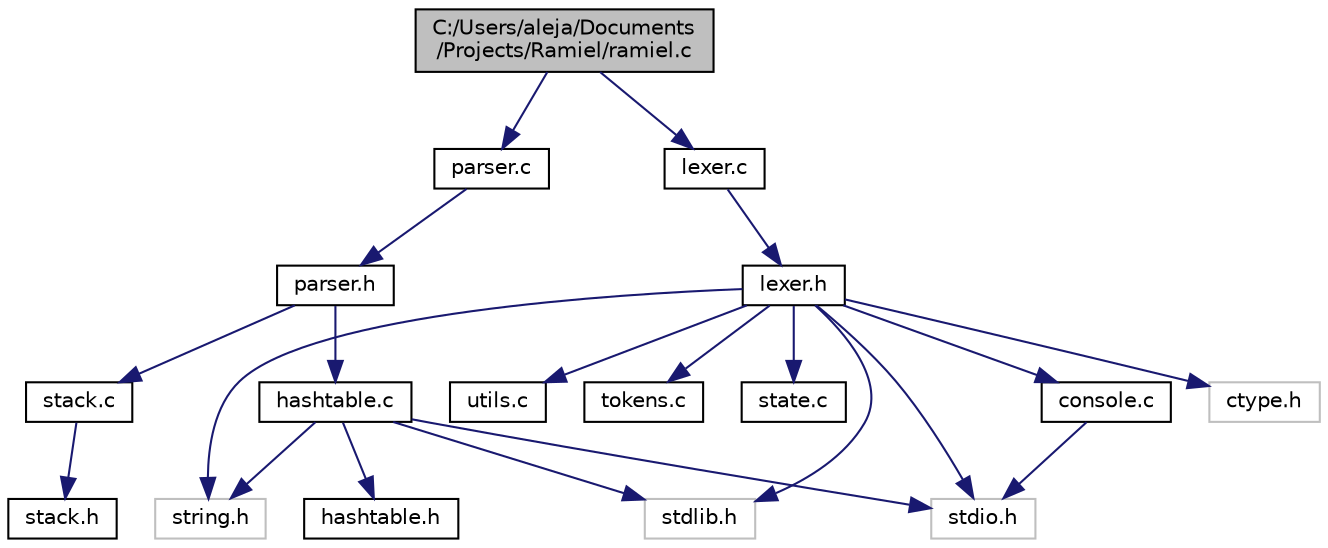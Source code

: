 digraph "C:/Users/aleja/Documents/Projects/Ramiel/ramiel.c"
{
  edge [fontname="Helvetica",fontsize="10",labelfontname="Helvetica",labelfontsize="10"];
  node [fontname="Helvetica",fontsize="10",shape=record];
  Node0 [label="C:/Users/aleja/Documents\l/Projects/Ramiel/ramiel.c",height=0.2,width=0.4,color="black", fillcolor="grey75", style="filled", fontcolor="black"];
  Node0 -> Node1 [color="midnightblue",fontsize="10",style="solid"];
  Node1 [label="lexer.c",height=0.2,width=0.4,color="black", fillcolor="white", style="filled",URL="$lexer_8c.html"];
  Node1 -> Node2 [color="midnightblue",fontsize="10",style="solid"];
  Node2 [label="lexer.h",height=0.2,width=0.4,color="black", fillcolor="white", style="filled",URL="$lexer_8h.html"];
  Node2 -> Node3 [color="midnightblue",fontsize="10",style="solid"];
  Node3 [label="stdlib.h",height=0.2,width=0.4,color="grey75", fillcolor="white", style="filled"];
  Node2 -> Node4 [color="midnightblue",fontsize="10",style="solid"];
  Node4 [label="stdio.h",height=0.2,width=0.4,color="grey75", fillcolor="white", style="filled"];
  Node2 -> Node5 [color="midnightblue",fontsize="10",style="solid"];
  Node5 [label="ctype.h",height=0.2,width=0.4,color="grey75", fillcolor="white", style="filled"];
  Node2 -> Node6 [color="midnightblue",fontsize="10",style="solid"];
  Node6 [label="string.h",height=0.2,width=0.4,color="grey75", fillcolor="white", style="filled"];
  Node2 -> Node7 [color="midnightblue",fontsize="10",style="solid"];
  Node7 [label="utils.c",height=0.2,width=0.4,color="black", fillcolor="white", style="filled",URL="$utils_8c.html"];
  Node2 -> Node8 [color="midnightblue",fontsize="10",style="solid"];
  Node8 [label="tokens.c",height=0.2,width=0.4,color="black", fillcolor="white", style="filled",URL="$tokens_8c.html"];
  Node2 -> Node9 [color="midnightblue",fontsize="10",style="solid"];
  Node9 [label="state.c",height=0.2,width=0.4,color="black", fillcolor="white", style="filled",URL="$state_8c.html"];
  Node2 -> Node10 [color="midnightblue",fontsize="10",style="solid"];
  Node10 [label="console.c",height=0.2,width=0.4,color="black", fillcolor="white", style="filled",URL="$console_8c.html"];
  Node10 -> Node4 [color="midnightblue",fontsize="10",style="solid"];
  Node0 -> Node11 [color="midnightblue",fontsize="10",style="solid"];
  Node11 [label="parser.c",height=0.2,width=0.4,color="black", fillcolor="white", style="filled",URL="$parser_8c.html"];
  Node11 -> Node12 [color="midnightblue",fontsize="10",style="solid"];
  Node12 [label="parser.h",height=0.2,width=0.4,color="black", fillcolor="white", style="filled",URL="$parser_8h.html"];
  Node12 -> Node13 [color="midnightblue",fontsize="10",style="solid"];
  Node13 [label="hashtable.c",height=0.2,width=0.4,color="black", fillcolor="white", style="filled",URL="$hashtable_8c.html"];
  Node13 -> Node4 [color="midnightblue",fontsize="10",style="solid"];
  Node13 -> Node3 [color="midnightblue",fontsize="10",style="solid"];
  Node13 -> Node6 [color="midnightblue",fontsize="10",style="solid"];
  Node13 -> Node14 [color="midnightblue",fontsize="10",style="solid"];
  Node14 [label="hashtable.h",height=0.2,width=0.4,color="black", fillcolor="white", style="filled",URL="$hashtable_8h.html"];
  Node12 -> Node15 [color="midnightblue",fontsize="10",style="solid"];
  Node15 [label="stack.c",height=0.2,width=0.4,color="black", fillcolor="white", style="filled",URL="$stack_8c.html"];
  Node15 -> Node16 [color="midnightblue",fontsize="10",style="solid"];
  Node16 [label="stack.h",height=0.2,width=0.4,color="black", fillcolor="white", style="filled",URL="$stack_8h.html"];
}
